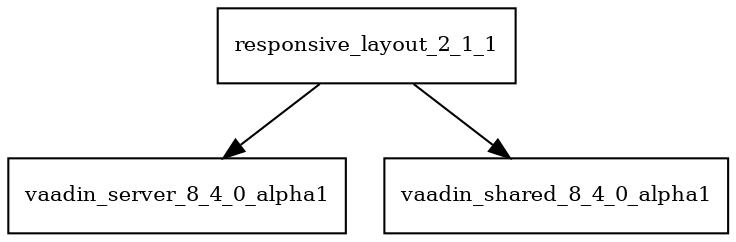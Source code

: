 digraph responsive_layout_2_1_1_dependencies {
  node [shape = box, fontsize=10.0];
  responsive_layout_2_1_1 -> vaadin_server_8_4_0_alpha1;
  responsive_layout_2_1_1 -> vaadin_shared_8_4_0_alpha1;
}
